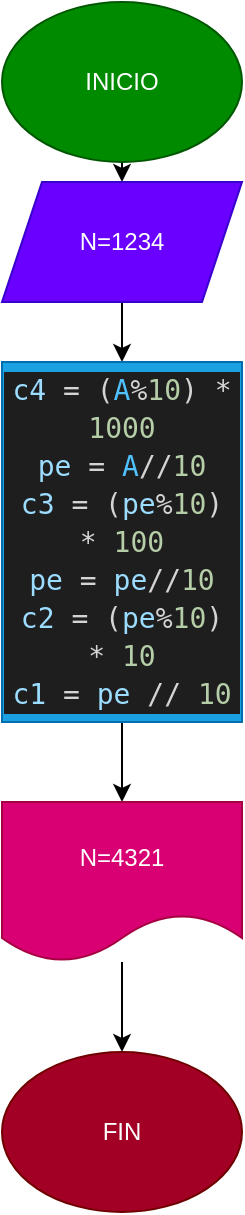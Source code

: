 <mxfile>
    <diagram id="f109DumQQDzErcx_mU7K" name="Página-1">
        <mxGraphModel dx="305" dy="1348" grid="1" gridSize="10" guides="1" tooltips="1" connect="1" arrows="1" fold="1" page="1" pageScale="1" pageWidth="827" pageHeight="1169" math="0" shadow="0">
            <root>
                <mxCell id="0"/>
                <mxCell id="1" parent="0"/>
                <mxCell id="4" value="" style="edgeStyle=none;html=1;" parent="1" source="2" target="3" edge="1">
                    <mxGeometry relative="1" as="geometry"/>
                </mxCell>
                <mxCell id="2" value="INICIO" style="ellipse;whiteSpace=wrap;html=1;fillColor=#008a00;fontColor=#ffffff;strokeColor=#005700;" parent="1" vertex="1">
                    <mxGeometry x="320" y="-20" width="120" height="80" as="geometry"/>
                </mxCell>
                <mxCell id="6" value="" style="edgeStyle=none;html=1;" parent="1" source="3" target="5" edge="1">
                    <mxGeometry relative="1" as="geometry"/>
                </mxCell>
                <mxCell id="3" value="N=1234" style="shape=parallelogram;perimeter=parallelogramPerimeter;whiteSpace=wrap;html=1;fixedSize=1;fillColor=#6a00ff;fontColor=#ffffff;strokeColor=#3700CC;" parent="1" vertex="1">
                    <mxGeometry x="320" y="70" width="120" height="60" as="geometry"/>
                </mxCell>
                <mxCell id="8" value="" style="edgeStyle=none;html=1;" parent="1" source="5" target="7" edge="1">
                    <mxGeometry relative="1" as="geometry"/>
                </mxCell>
                <mxCell id="11" style="edgeStyle=none;html=1;" edge="1" parent="1">
                    <mxGeometry relative="1" as="geometry">
                        <mxPoint x="380" y="340" as="targetPoint"/>
                        <mxPoint x="380" y="340" as="sourcePoint"/>
                    </mxGeometry>
                </mxCell>
                <mxCell id="5" value="&lt;div style=&quot;color: rgb(212, 212, 212); background-color: rgb(30, 30, 30); font-family: &amp;quot;Droid Sans Mono&amp;quot;, &amp;quot;monospace&amp;quot;, monospace; font-size: 14px; line-height: 19px;&quot;&gt;&lt;div&gt;&lt;span style=&quot;color: #9cdcfe;&quot;&gt;c4&lt;/span&gt; = (&lt;span style=&quot;color: #4fc1ff;&quot;&gt;A&lt;/span&gt;%&lt;span style=&quot;color: #b5cea8;&quot;&gt;10&lt;/span&gt;) * &lt;span style=&quot;color: #b5cea8;&quot;&gt;1000&lt;/span&gt;&lt;/div&gt;&lt;div&gt;&lt;span style=&quot;color: #9cdcfe;&quot;&gt;pe&lt;/span&gt; = &lt;span style=&quot;color: #4fc1ff;&quot;&gt;A&lt;/span&gt;//&lt;span style=&quot;color: #b5cea8;&quot;&gt;10&lt;/span&gt;&lt;/div&gt;&lt;div&gt;&lt;span style=&quot;color: #9cdcfe;&quot;&gt;c3&lt;/span&gt; = (&lt;span style=&quot;color: #9cdcfe;&quot;&gt;pe&lt;/span&gt;%&lt;span style=&quot;color: #b5cea8;&quot;&gt;10&lt;/span&gt;) * &lt;span style=&quot;color: #b5cea8;&quot;&gt;100&lt;/span&gt;&lt;/div&gt;&lt;div&gt;&lt;span style=&quot;color: #9cdcfe;&quot;&gt;pe&lt;/span&gt; = &lt;span style=&quot;color: #9cdcfe;&quot;&gt;pe&lt;/span&gt;//&lt;span style=&quot;color: #b5cea8;&quot;&gt;10&lt;/span&gt;&lt;/div&gt;&lt;div&gt;&lt;span style=&quot;color: #9cdcfe;&quot;&gt;c2&lt;/span&gt; = (&lt;span style=&quot;color: #9cdcfe;&quot;&gt;pe&lt;/span&gt;%&lt;span style=&quot;color: #b5cea8;&quot;&gt;10&lt;/span&gt;) * &lt;span style=&quot;color: #b5cea8;&quot;&gt;10&lt;/span&gt;&lt;/div&gt;&lt;div&gt;&lt;span style=&quot;color: #9cdcfe;&quot;&gt;c1&lt;/span&gt; = &lt;span style=&quot;color: #9cdcfe;&quot;&gt;pe&lt;/span&gt; // &lt;span style=&quot;color: #b5cea8;&quot;&gt;10&lt;/span&gt;&lt;/div&gt;&lt;/div&gt;" style="rounded=0;whiteSpace=wrap;html=1;fillColor=#1ba1e2;fontColor=#ffffff;strokeColor=#006EAF;" parent="1" vertex="1">
                    <mxGeometry x="320" y="160" width="120" height="180" as="geometry"/>
                </mxCell>
                <mxCell id="10" value="" style="edgeStyle=none;html=1;" parent="1" source="7" target="9" edge="1">
                    <mxGeometry relative="1" as="geometry"/>
                </mxCell>
                <mxCell id="7" value="N=4321" style="shape=document;whiteSpace=wrap;html=1;boundedLbl=1;fillColor=#d80073;fontColor=#ffffff;strokeColor=#A50040;" parent="1" vertex="1">
                    <mxGeometry x="320" y="380" width="120" height="80" as="geometry"/>
                </mxCell>
                <mxCell id="9" value="FIN" style="ellipse;whiteSpace=wrap;html=1;fillColor=#a20025;fontColor=#ffffff;strokeColor=#6F0000;" parent="1" vertex="1">
                    <mxGeometry x="320" y="505" width="120" height="80" as="geometry"/>
                </mxCell>
            </root>
        </mxGraphModel>
    </diagram>
</mxfile>